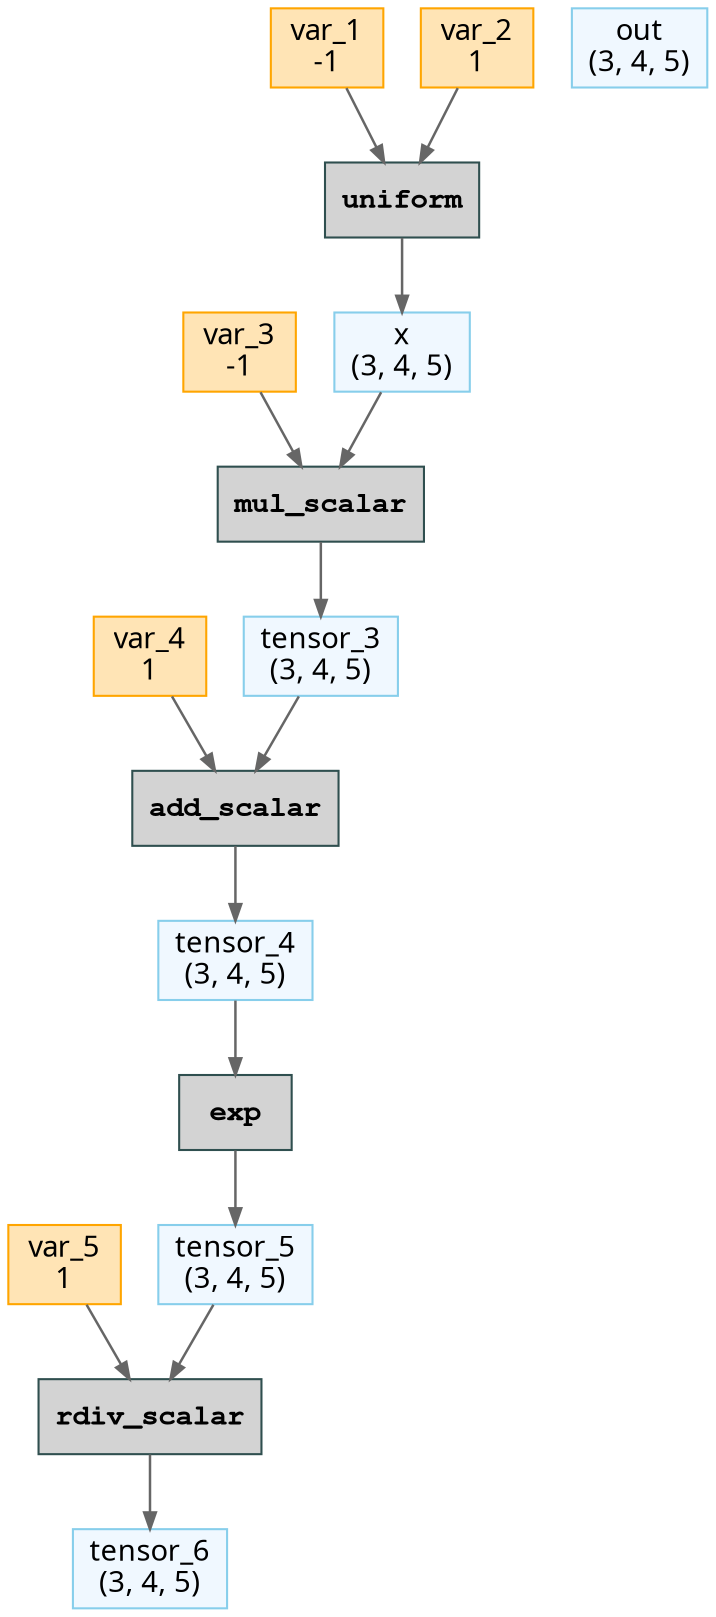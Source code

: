 // Computational Graph
digraph {
	rankdir=TB
	node [shape=record]
	124458605174432 [label="x
(3, 4, 5)" color=skyblue fillcolor=aliceblue fontname="Sans-Serif" labeljust=l shape=box style=filled]
	124458605170256 [label="var_1
-1" color=orange fillcolor=moccasin fontname="Sans-Serif" labeljust=l shape=box style=filled]
	124458605174000 [label="var_2
1" color=orange fillcolor=moccasin fontname="Sans-Serif" labeljust=l shape=box style=filled]
	124458605169248 [label=uniform color=darkslategray fillcolor=lightgray fontname="Courier Bold" labeljust=l shape=box style=filled]
	124458605656912 [label="out
(3, 4, 5)" color=skyblue fillcolor=aliceblue fontname="Sans-Serif" labeljust=l shape=box style=filled]
	124458605657104 [label="tensor_3
(3, 4, 5)" color=skyblue fillcolor=aliceblue fontname="Sans-Serif" labeljust=l shape=box style=filled]
	124458605657200 [label=mul_scalar color=darkslategray fillcolor=lightgray fontname="Courier Bold" labeljust=l shape=box style=filled]
	124458605657152 [label="var_3
-1" color=orange fillcolor=moccasin fontname="Sans-Serif" labeljust=l shape=box style=filled]
	124458605657488 [label="tensor_4
(3, 4, 5)" color=skyblue fillcolor=aliceblue fontname="Sans-Serif" labeljust=l shape=box style=filled]
	124458605657584 [label=add_scalar color=darkslategray fillcolor=lightgray fontname="Courier Bold" labeljust=l shape=box style=filled]
	124458605657536 [label="var_4
1" color=orange fillcolor=moccasin fontname="Sans-Serif" labeljust=l shape=box style=filled]
	124458605657872 [label="tensor_5
(3, 4, 5)" color=skyblue fillcolor=aliceblue fontname="Sans-Serif" labeljust=l shape=box style=filled]
	124458605657968 [label=exp color=darkslategray fillcolor=lightgray fontname="Courier Bold" labeljust=l shape=box style=filled]
	124458605904032 [label="tensor_6
(3, 4, 5)" color=skyblue fillcolor=aliceblue fontname="Sans-Serif" labeljust=l shape=box style=filled]
	124458605904128 [label=rdiv_scalar color=darkslategray fillcolor=lightgray fontname="Courier Bold" labeljust=l shape=box style=filled]
	124458605904080 [label="var_5
1" color=orange fillcolor=moccasin fontname="Sans-Serif" labeljust=l shape=box style=filled]
	124458605169248 -> 124458605174432 [arrowsize=0.8 color=gray40 penwidth=1.2]
	124458605170256 -> 124458605169248 [arrowsize=0.8 color=gray40 penwidth=1.2]
	124458605174000 -> 124458605169248 [arrowsize=0.8 color=gray40 penwidth=1.2]
	124458605657200 -> 124458605657104 [arrowsize=0.8 color=gray40 penwidth=1.2]
	124458605174432 -> 124458605657200 [arrowsize=0.8 color=gray40 penwidth=1.2]
	124458605657152 -> 124458605657200 [arrowsize=0.8 color=gray40 penwidth=1.2]
	124458605657584 -> 124458605657488 [arrowsize=0.8 color=gray40 penwidth=1.2]
	124458605657104 -> 124458605657584 [arrowsize=0.8 color=gray40 penwidth=1.2]
	124458605657536 -> 124458605657584 [arrowsize=0.8 color=gray40 penwidth=1.2]
	124458605657968 -> 124458605657872 [arrowsize=0.8 color=gray40 penwidth=1.2]
	124458605657488 -> 124458605657968 [arrowsize=0.8 color=gray40 penwidth=1.2]
	124458605904128 -> 124458605904032 [arrowsize=0.8 color=gray40 penwidth=1.2]
	124458605904080 -> 124458605904128 [arrowsize=0.8 color=gray40 penwidth=1.2]
	124458605657872 -> 124458605904128 [arrowsize=0.8 color=gray40 penwidth=1.2]
}
